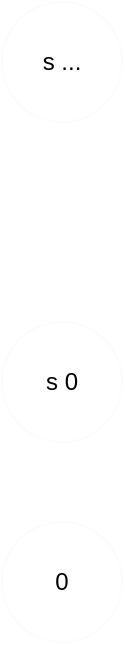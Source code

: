 <mxfile version="20.4.0" type="device"><diagram id="H3YzLRcVdu7DgVxD6DxT" name="Page-1"><mxGraphModel dx="677" dy="385" grid="1" gridSize="10" guides="1" tooltips="1" connect="1" arrows="1" fold="1" page="1" pageScale="1" pageWidth="827" pageHeight="1169" math="0" shadow="0"><root><mxCell id="0"/><mxCell id="1" parent="0"/><mxCell id="kQuhAa2tyr3bT2aAgwwa-2" style="edgeStyle=orthogonalEdgeStyle;rounded=0;orthogonalLoop=1;jettySize=auto;html=1;endArrow=none;endFill=0;strokeColor=#FFFFFF;fontColor=#FFFFFF;" edge="1" parent="1" source="7LRf3BKbV_ySLVy4_lGY-1" target="kQuhAa2tyr3bT2aAgwwa-1"><mxGeometry relative="1" as="geometry"/></mxCell><mxCell id="7LRf3BKbV_ySLVy4_lGY-1" value="0" style="ellipse;whiteSpace=wrap;html=1;aspect=fixed;strokeColor=#FCFCFC;" parent="1" vertex="1"><mxGeometry x="384" y="360" width="60" height="60" as="geometry"/></mxCell><mxCell id="kQuhAa2tyr3bT2aAgwwa-4" style="edgeStyle=orthogonalEdgeStyle;rounded=0;orthogonalLoop=1;jettySize=auto;html=1;endArrow=none;endFill=0;strokeColor=#FFFFFF;fontColor=#FFFFFF;" edge="1" parent="1" source="kQuhAa2tyr3bT2aAgwwa-1" target="kQuhAa2tyr3bT2aAgwwa-3"><mxGeometry relative="1" as="geometry"/></mxCell><mxCell id="kQuhAa2tyr3bT2aAgwwa-1" value="s 0" style="ellipse;whiteSpace=wrap;html=1;aspect=fixed;strokeColor=#FCFCFC;" vertex="1" parent="1"><mxGeometry x="384" y="260" width="60" height="60" as="geometry"/></mxCell><mxCell id="kQuhAa2tyr3bT2aAgwwa-6" style="edgeStyle=orthogonalEdgeStyle;rounded=0;orthogonalLoop=1;jettySize=auto;html=1;endArrow=none;endFill=0;strokeColor=#FFFFFF;fontColor=#FFFFFF;" edge="1" parent="1" source="kQuhAa2tyr3bT2aAgwwa-3" target="kQuhAa2tyr3bT2aAgwwa-5"><mxGeometry relative="1" as="geometry"/></mxCell><mxCell id="kQuhAa2tyr3bT2aAgwwa-3" value="&lt;div&gt;...&lt;/div&gt;" style="text;html=1;align=center;verticalAlign=middle;resizable=0;points=[];autosize=1;strokeColor=none;fillColor=none;fontColor=#FFFFFF;" vertex="1" parent="1"><mxGeometry x="399" y="200" width="30" height="30" as="geometry"/></mxCell><mxCell id="kQuhAa2tyr3bT2aAgwwa-5" value="s ..." style="ellipse;whiteSpace=wrap;html=1;aspect=fixed;strokeColor=#FCFCFC;" vertex="1" parent="1"><mxGeometry x="384" y="100" width="60" height="60" as="geometry"/></mxCell></root></mxGraphModel></diagram></mxfile>